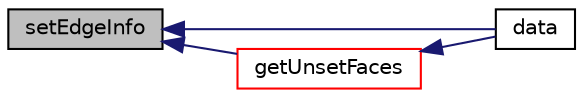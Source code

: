 digraph "setEdgeInfo"
{
  bgcolor="transparent";
  edge [fontname="Helvetica",fontsize="10",labelfontname="Helvetica",labelfontsize="10"];
  node [fontname="Helvetica",fontsize="10",shape=record];
  rankdir="LR";
  Node401 [label="setEdgeInfo",height=0.2,width=0.4,color="black", fillcolor="grey75", style="filled", fontcolor="black"];
  Node401 -> Node402 [dir="back",color="midnightblue",fontsize="10",style="solid",fontname="Helvetica"];
  Node402 [label="data",height=0.2,width=0.4,color="black",URL="$a25965.html#a3cb51c6d7125aa51349080ee9eeba567",tooltip="Additional data to be passed into container. "];
  Node401 -> Node403 [dir="back",color="midnightblue",fontsize="10",style="solid",fontname="Helvetica"];
  Node403 [label="getUnsetFaces",height=0.2,width=0.4,color="red",URL="$a25965.html#a7954b9f70b2629040f42b91e27358eb2",tooltip="Get number of unvisited faces, i.e. faces that were not (yet) "];
  Node403 -> Node402 [dir="back",color="midnightblue",fontsize="10",style="solid",fontname="Helvetica"];
}
